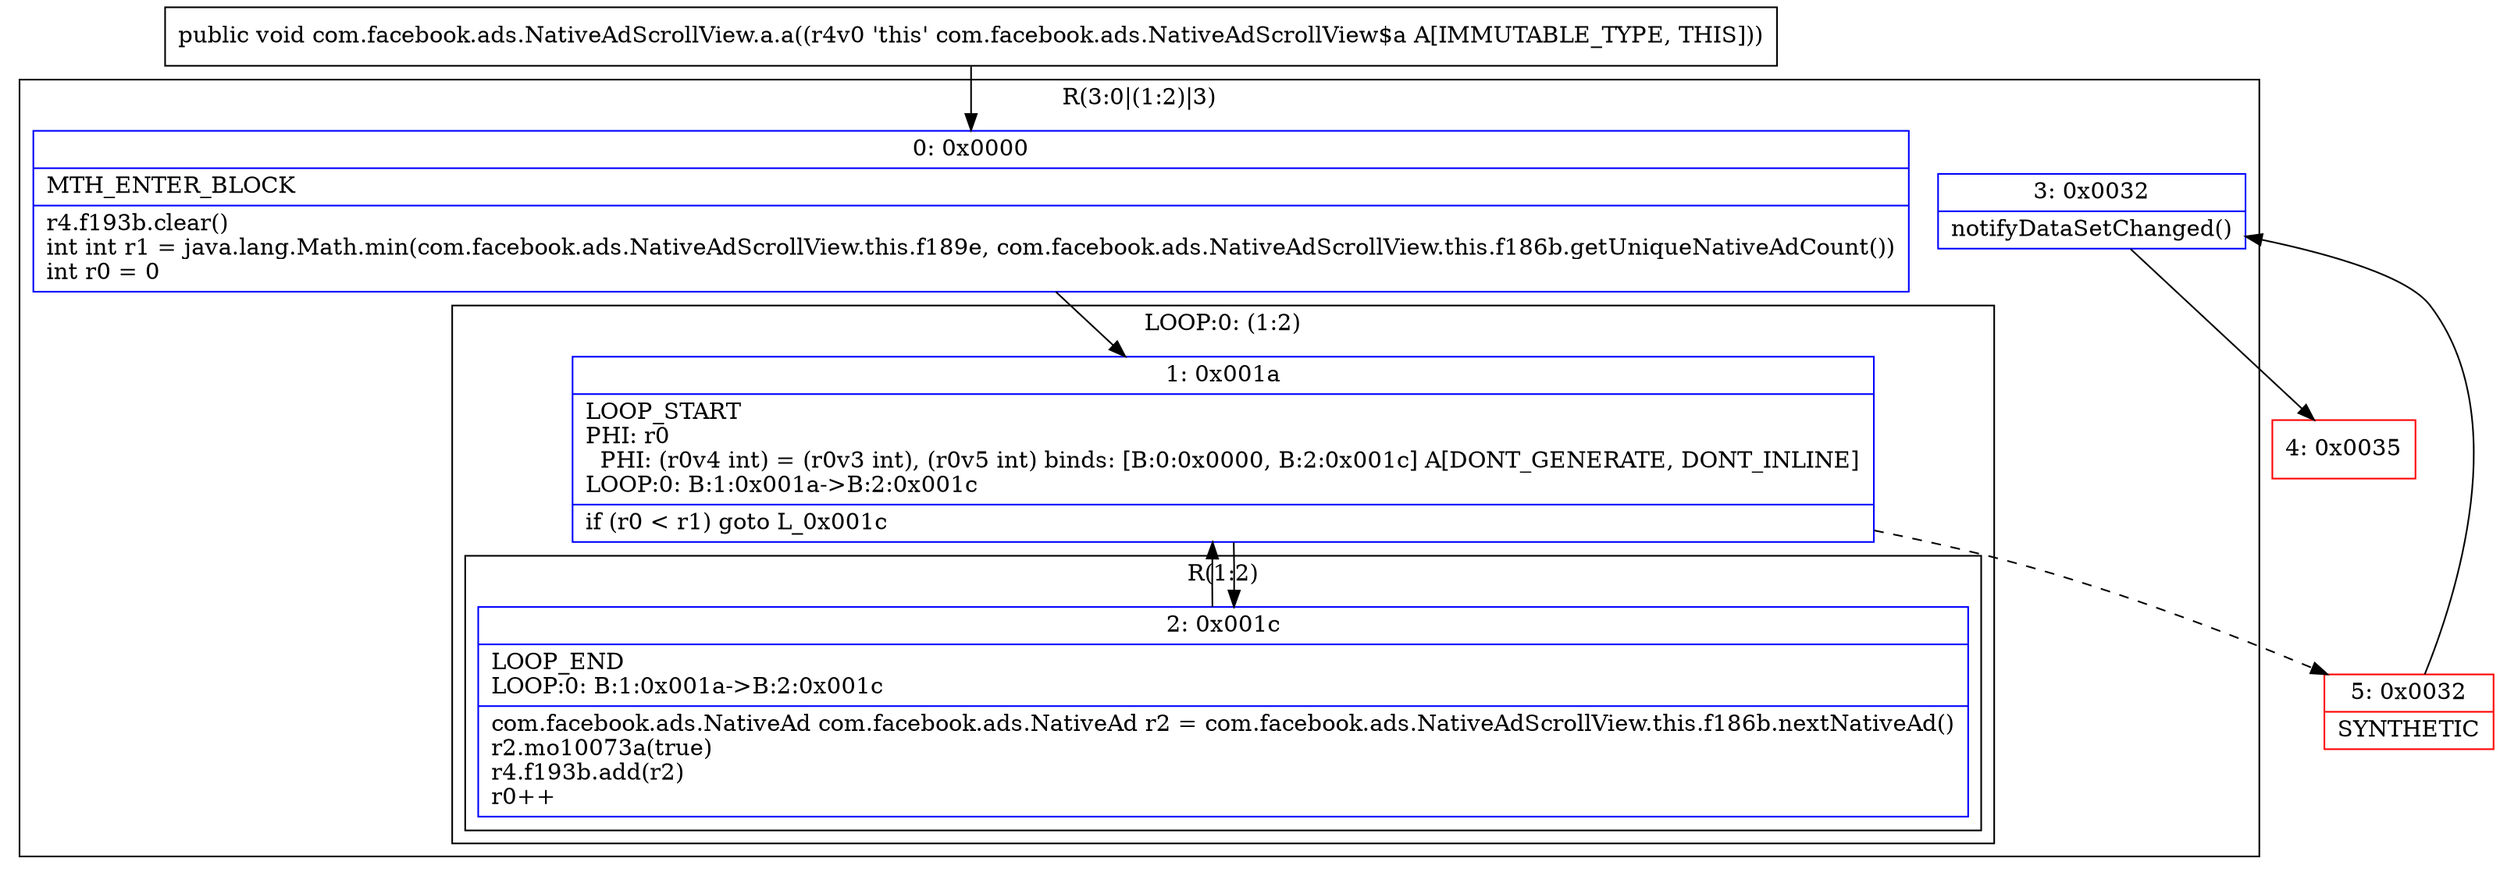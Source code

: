 digraph "CFG forcom.facebook.ads.NativeAdScrollView.a.a()V" {
subgraph cluster_Region_2055561335 {
label = "R(3:0|(1:2)|3)";
node [shape=record,color=blue];
Node_0 [shape=record,label="{0\:\ 0x0000|MTH_ENTER_BLOCK\l|r4.f193b.clear()\lint int r1 = java.lang.Math.min(com.facebook.ads.NativeAdScrollView.this.f189e, com.facebook.ads.NativeAdScrollView.this.f186b.getUniqueNativeAdCount())\lint r0 = 0\l}"];
subgraph cluster_LoopRegion_1490433927 {
label = "LOOP:0: (1:2)";
node [shape=record,color=blue];
Node_1 [shape=record,label="{1\:\ 0x001a|LOOP_START\lPHI: r0 \l  PHI: (r0v4 int) = (r0v3 int), (r0v5 int) binds: [B:0:0x0000, B:2:0x001c] A[DONT_GENERATE, DONT_INLINE]\lLOOP:0: B:1:0x001a\-\>B:2:0x001c\l|if (r0 \< r1) goto L_0x001c\l}"];
subgraph cluster_Region_1488749576 {
label = "R(1:2)";
node [shape=record,color=blue];
Node_2 [shape=record,label="{2\:\ 0x001c|LOOP_END\lLOOP:0: B:1:0x001a\-\>B:2:0x001c\l|com.facebook.ads.NativeAd com.facebook.ads.NativeAd r2 = com.facebook.ads.NativeAdScrollView.this.f186b.nextNativeAd()\lr2.mo10073a(true)\lr4.f193b.add(r2)\lr0++\l}"];
}
}
Node_3 [shape=record,label="{3\:\ 0x0032|notifyDataSetChanged()\l}"];
}
Node_4 [shape=record,color=red,label="{4\:\ 0x0035}"];
Node_5 [shape=record,color=red,label="{5\:\ 0x0032|SYNTHETIC\l}"];
MethodNode[shape=record,label="{public void com.facebook.ads.NativeAdScrollView.a.a((r4v0 'this' com.facebook.ads.NativeAdScrollView$a A[IMMUTABLE_TYPE, THIS])) }"];
MethodNode -> Node_0;
Node_0 -> Node_1;
Node_1 -> Node_2;
Node_1 -> Node_5[style=dashed];
Node_2 -> Node_1;
Node_3 -> Node_4;
Node_5 -> Node_3;
}


